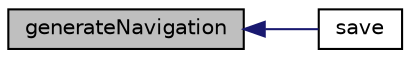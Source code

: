 digraph "generateNavigation"
{
  edge [fontname="Helvetica",fontsize="10",labelfontname="Helvetica",labelfontsize="10"];
  node [fontname="Helvetica",fontsize="10",shape=record];
  rankdir="LR";
  Node117 [label="generateNavigation",height=0.2,width=0.4,color="black", fillcolor="grey75", style="filled", fontcolor="black"];
  Node117 -> Node118 [dir="back",color="midnightblue",fontsize="10",style="solid",fontname="Helvetica"];
  Node118 [label="save",height=0.2,width=0.4,color="black", fillcolor="white", style="filled",URL="$class_p_h_p_excel___writer___h_t_m_l.html#a47cf44d053426c59c85d31f37744687c"];
}
